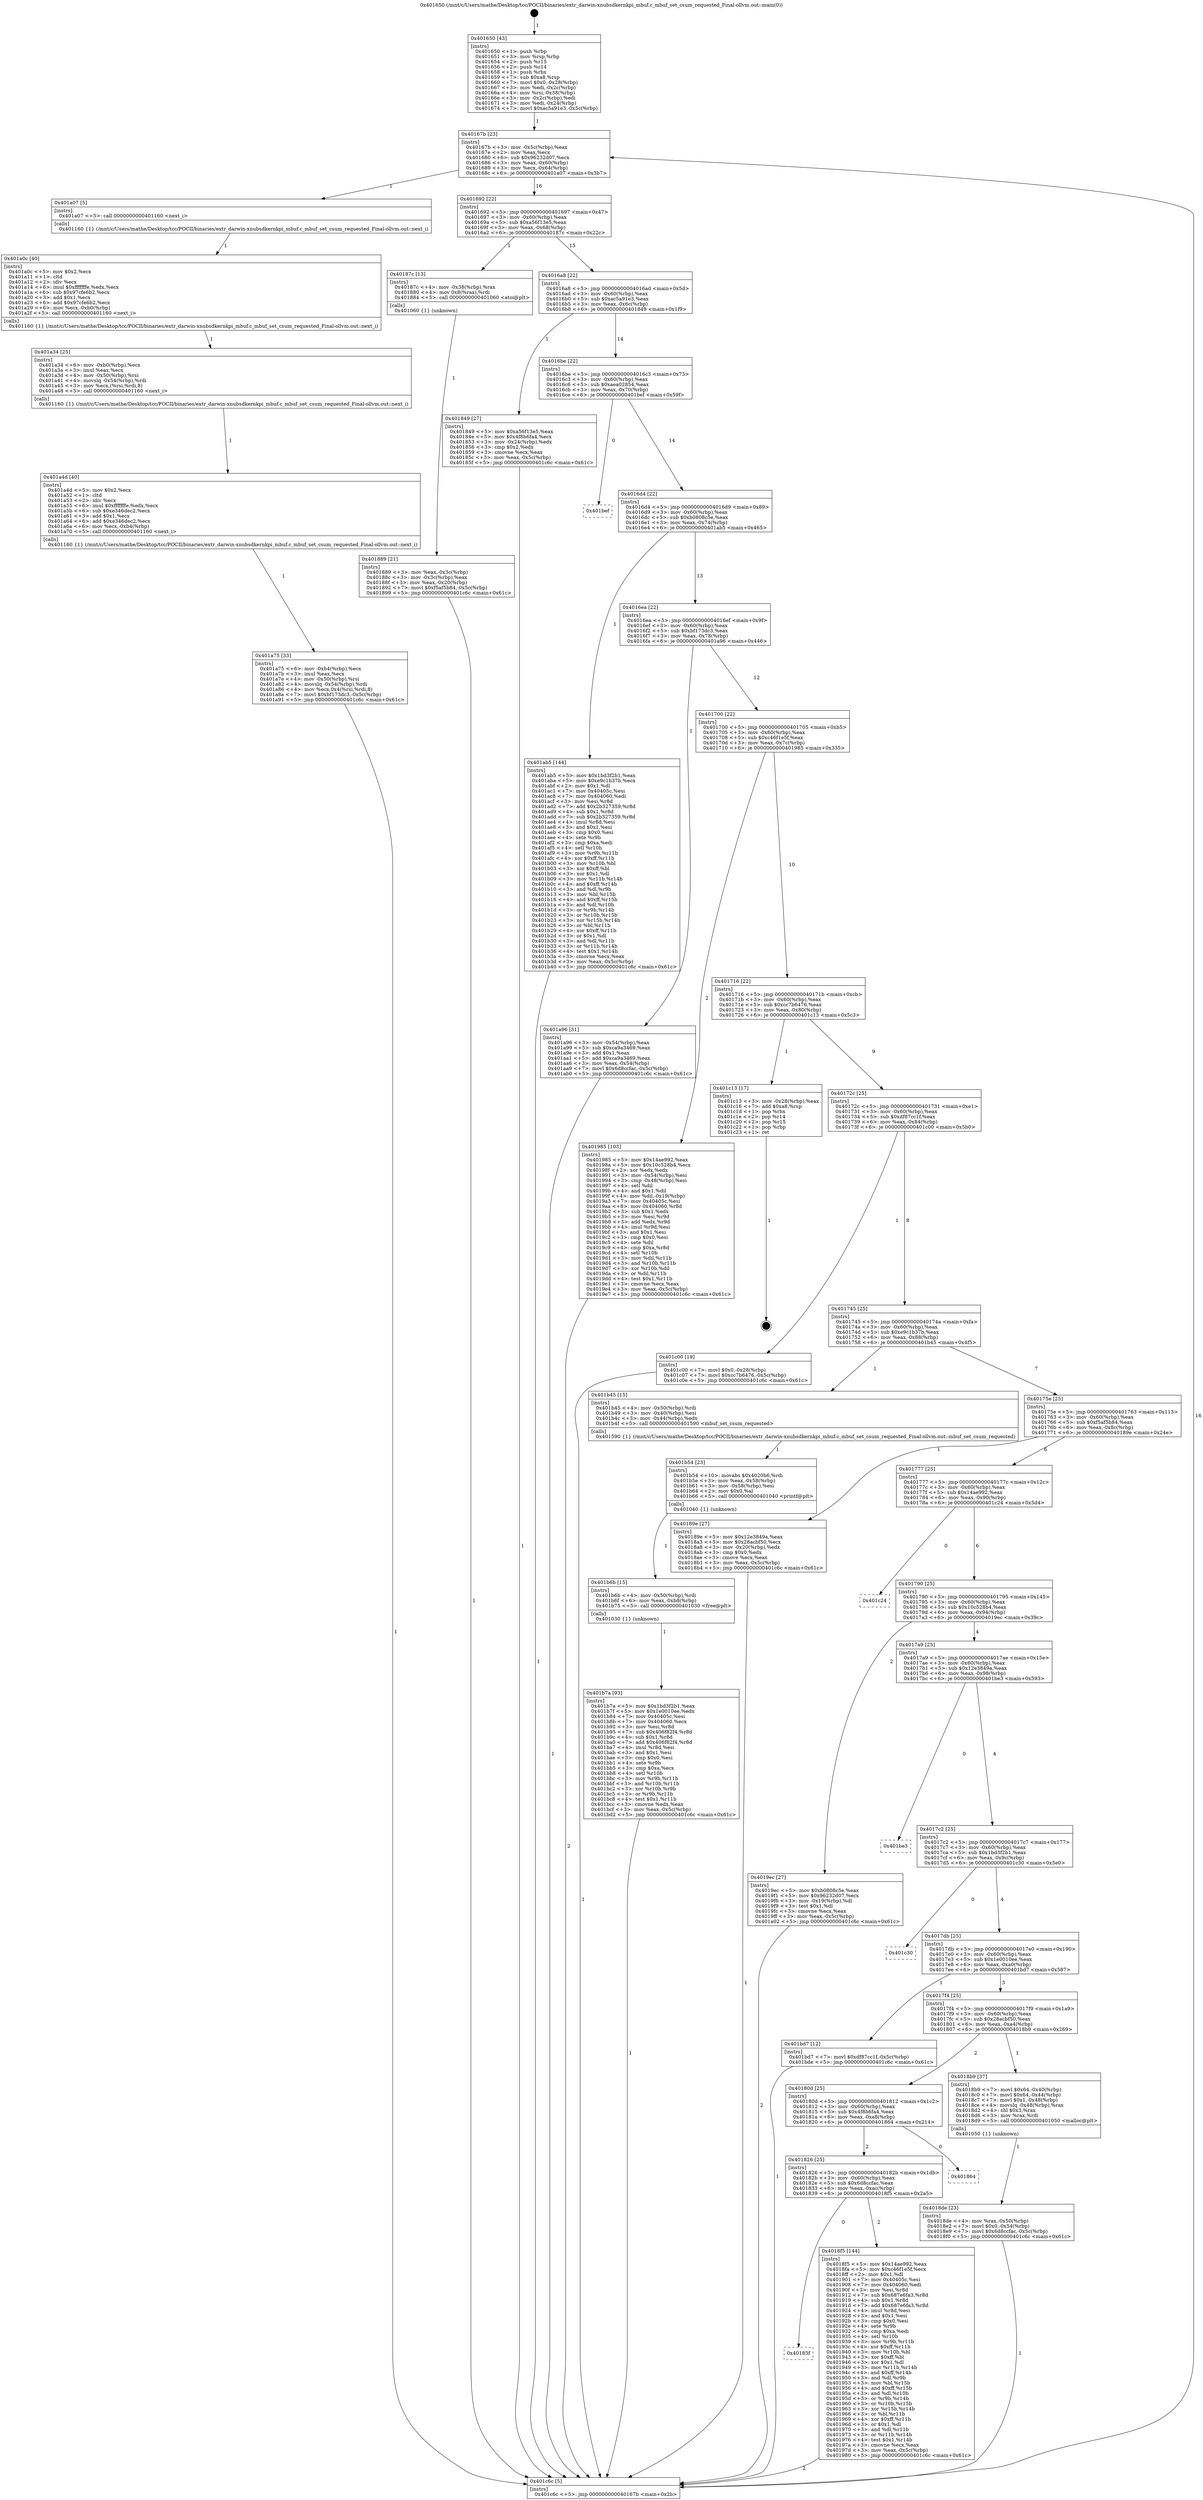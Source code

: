 digraph "0x401650" {
  label = "0x401650 (/mnt/c/Users/mathe/Desktop/tcc/POCII/binaries/extr_darwin-xnubsdkernkpi_mbuf.c_mbuf_set_csum_requested_Final-ollvm.out::main(0))"
  labelloc = "t"
  node[shape=record]

  Entry [label="",width=0.3,height=0.3,shape=circle,fillcolor=black,style=filled]
  "0x40167b" [label="{
     0x40167b [23]\l
     | [instrs]\l
     &nbsp;&nbsp;0x40167b \<+3\>: mov -0x5c(%rbp),%eax\l
     &nbsp;&nbsp;0x40167e \<+2\>: mov %eax,%ecx\l
     &nbsp;&nbsp;0x401680 \<+6\>: sub $0x96232d07,%ecx\l
     &nbsp;&nbsp;0x401686 \<+3\>: mov %eax,-0x60(%rbp)\l
     &nbsp;&nbsp;0x401689 \<+3\>: mov %ecx,-0x64(%rbp)\l
     &nbsp;&nbsp;0x40168c \<+6\>: je 0000000000401a07 \<main+0x3b7\>\l
  }"]
  "0x401a07" [label="{
     0x401a07 [5]\l
     | [instrs]\l
     &nbsp;&nbsp;0x401a07 \<+5\>: call 0000000000401160 \<next_i\>\l
     | [calls]\l
     &nbsp;&nbsp;0x401160 \{1\} (/mnt/c/Users/mathe/Desktop/tcc/POCII/binaries/extr_darwin-xnubsdkernkpi_mbuf.c_mbuf_set_csum_requested_Final-ollvm.out::next_i)\l
  }"]
  "0x401692" [label="{
     0x401692 [22]\l
     | [instrs]\l
     &nbsp;&nbsp;0x401692 \<+5\>: jmp 0000000000401697 \<main+0x47\>\l
     &nbsp;&nbsp;0x401697 \<+3\>: mov -0x60(%rbp),%eax\l
     &nbsp;&nbsp;0x40169a \<+5\>: sub $0xa56f13e5,%eax\l
     &nbsp;&nbsp;0x40169f \<+3\>: mov %eax,-0x68(%rbp)\l
     &nbsp;&nbsp;0x4016a2 \<+6\>: je 000000000040187c \<main+0x22c\>\l
  }"]
  Exit [label="",width=0.3,height=0.3,shape=circle,fillcolor=black,style=filled,peripheries=2]
  "0x40187c" [label="{
     0x40187c [13]\l
     | [instrs]\l
     &nbsp;&nbsp;0x40187c \<+4\>: mov -0x38(%rbp),%rax\l
     &nbsp;&nbsp;0x401880 \<+4\>: mov 0x8(%rax),%rdi\l
     &nbsp;&nbsp;0x401884 \<+5\>: call 0000000000401060 \<atoi@plt\>\l
     | [calls]\l
     &nbsp;&nbsp;0x401060 \{1\} (unknown)\l
  }"]
  "0x4016a8" [label="{
     0x4016a8 [22]\l
     | [instrs]\l
     &nbsp;&nbsp;0x4016a8 \<+5\>: jmp 00000000004016ad \<main+0x5d\>\l
     &nbsp;&nbsp;0x4016ad \<+3\>: mov -0x60(%rbp),%eax\l
     &nbsp;&nbsp;0x4016b0 \<+5\>: sub $0xac5a91e3,%eax\l
     &nbsp;&nbsp;0x4016b5 \<+3\>: mov %eax,-0x6c(%rbp)\l
     &nbsp;&nbsp;0x4016b8 \<+6\>: je 0000000000401849 \<main+0x1f9\>\l
  }"]
  "0x401b7a" [label="{
     0x401b7a [93]\l
     | [instrs]\l
     &nbsp;&nbsp;0x401b7a \<+5\>: mov $0x1bd3f2b1,%eax\l
     &nbsp;&nbsp;0x401b7f \<+5\>: mov $0x1e0010ee,%edx\l
     &nbsp;&nbsp;0x401b84 \<+7\>: mov 0x40405c,%esi\l
     &nbsp;&nbsp;0x401b8b \<+7\>: mov 0x404060,%ecx\l
     &nbsp;&nbsp;0x401b92 \<+3\>: mov %esi,%r8d\l
     &nbsp;&nbsp;0x401b95 \<+7\>: sub $0x406f82f4,%r8d\l
     &nbsp;&nbsp;0x401b9c \<+4\>: sub $0x1,%r8d\l
     &nbsp;&nbsp;0x401ba0 \<+7\>: add $0x406f82f4,%r8d\l
     &nbsp;&nbsp;0x401ba7 \<+4\>: imul %r8d,%esi\l
     &nbsp;&nbsp;0x401bab \<+3\>: and $0x1,%esi\l
     &nbsp;&nbsp;0x401bae \<+3\>: cmp $0x0,%esi\l
     &nbsp;&nbsp;0x401bb1 \<+4\>: sete %r9b\l
     &nbsp;&nbsp;0x401bb5 \<+3\>: cmp $0xa,%ecx\l
     &nbsp;&nbsp;0x401bb8 \<+4\>: setl %r10b\l
     &nbsp;&nbsp;0x401bbc \<+3\>: mov %r9b,%r11b\l
     &nbsp;&nbsp;0x401bbf \<+3\>: and %r10b,%r11b\l
     &nbsp;&nbsp;0x401bc2 \<+3\>: xor %r10b,%r9b\l
     &nbsp;&nbsp;0x401bc5 \<+3\>: or %r9b,%r11b\l
     &nbsp;&nbsp;0x401bc8 \<+4\>: test $0x1,%r11b\l
     &nbsp;&nbsp;0x401bcc \<+3\>: cmovne %edx,%eax\l
     &nbsp;&nbsp;0x401bcf \<+3\>: mov %eax,-0x5c(%rbp)\l
     &nbsp;&nbsp;0x401bd2 \<+5\>: jmp 0000000000401c6c \<main+0x61c\>\l
  }"]
  "0x401849" [label="{
     0x401849 [27]\l
     | [instrs]\l
     &nbsp;&nbsp;0x401849 \<+5\>: mov $0xa56f13e5,%eax\l
     &nbsp;&nbsp;0x40184e \<+5\>: mov $0x4f8b6fa4,%ecx\l
     &nbsp;&nbsp;0x401853 \<+3\>: mov -0x24(%rbp),%edx\l
     &nbsp;&nbsp;0x401856 \<+3\>: cmp $0x2,%edx\l
     &nbsp;&nbsp;0x401859 \<+3\>: cmovne %ecx,%eax\l
     &nbsp;&nbsp;0x40185c \<+3\>: mov %eax,-0x5c(%rbp)\l
     &nbsp;&nbsp;0x40185f \<+5\>: jmp 0000000000401c6c \<main+0x61c\>\l
  }"]
  "0x4016be" [label="{
     0x4016be [22]\l
     | [instrs]\l
     &nbsp;&nbsp;0x4016be \<+5\>: jmp 00000000004016c3 \<main+0x73\>\l
     &nbsp;&nbsp;0x4016c3 \<+3\>: mov -0x60(%rbp),%eax\l
     &nbsp;&nbsp;0x4016c6 \<+5\>: sub $0xaea02854,%eax\l
     &nbsp;&nbsp;0x4016cb \<+3\>: mov %eax,-0x70(%rbp)\l
     &nbsp;&nbsp;0x4016ce \<+6\>: je 0000000000401bef \<main+0x59f\>\l
  }"]
  "0x401c6c" [label="{
     0x401c6c [5]\l
     | [instrs]\l
     &nbsp;&nbsp;0x401c6c \<+5\>: jmp 000000000040167b \<main+0x2b\>\l
  }"]
  "0x401650" [label="{
     0x401650 [43]\l
     | [instrs]\l
     &nbsp;&nbsp;0x401650 \<+1\>: push %rbp\l
     &nbsp;&nbsp;0x401651 \<+3\>: mov %rsp,%rbp\l
     &nbsp;&nbsp;0x401654 \<+2\>: push %r15\l
     &nbsp;&nbsp;0x401656 \<+2\>: push %r14\l
     &nbsp;&nbsp;0x401658 \<+1\>: push %rbx\l
     &nbsp;&nbsp;0x401659 \<+7\>: sub $0xa8,%rsp\l
     &nbsp;&nbsp;0x401660 \<+7\>: movl $0x0,-0x28(%rbp)\l
     &nbsp;&nbsp;0x401667 \<+3\>: mov %edi,-0x2c(%rbp)\l
     &nbsp;&nbsp;0x40166a \<+4\>: mov %rsi,-0x38(%rbp)\l
     &nbsp;&nbsp;0x40166e \<+3\>: mov -0x2c(%rbp),%edi\l
     &nbsp;&nbsp;0x401671 \<+3\>: mov %edi,-0x24(%rbp)\l
     &nbsp;&nbsp;0x401674 \<+7\>: movl $0xac5a91e3,-0x5c(%rbp)\l
  }"]
  "0x401889" [label="{
     0x401889 [21]\l
     | [instrs]\l
     &nbsp;&nbsp;0x401889 \<+3\>: mov %eax,-0x3c(%rbp)\l
     &nbsp;&nbsp;0x40188c \<+3\>: mov -0x3c(%rbp),%eax\l
     &nbsp;&nbsp;0x40188f \<+3\>: mov %eax,-0x20(%rbp)\l
     &nbsp;&nbsp;0x401892 \<+7\>: movl $0xf5af5b84,-0x5c(%rbp)\l
     &nbsp;&nbsp;0x401899 \<+5\>: jmp 0000000000401c6c \<main+0x61c\>\l
  }"]
  "0x401b6b" [label="{
     0x401b6b [15]\l
     | [instrs]\l
     &nbsp;&nbsp;0x401b6b \<+4\>: mov -0x50(%rbp),%rdi\l
     &nbsp;&nbsp;0x401b6f \<+6\>: mov %eax,-0xb8(%rbp)\l
     &nbsp;&nbsp;0x401b75 \<+5\>: call 0000000000401030 \<free@plt\>\l
     | [calls]\l
     &nbsp;&nbsp;0x401030 \{1\} (unknown)\l
  }"]
  "0x401bef" [label="{
     0x401bef\l
  }", style=dashed]
  "0x4016d4" [label="{
     0x4016d4 [22]\l
     | [instrs]\l
     &nbsp;&nbsp;0x4016d4 \<+5\>: jmp 00000000004016d9 \<main+0x89\>\l
     &nbsp;&nbsp;0x4016d9 \<+3\>: mov -0x60(%rbp),%eax\l
     &nbsp;&nbsp;0x4016dc \<+5\>: sub $0xb0808c5e,%eax\l
     &nbsp;&nbsp;0x4016e1 \<+3\>: mov %eax,-0x74(%rbp)\l
     &nbsp;&nbsp;0x4016e4 \<+6\>: je 0000000000401ab5 \<main+0x465\>\l
  }"]
  "0x401b54" [label="{
     0x401b54 [23]\l
     | [instrs]\l
     &nbsp;&nbsp;0x401b54 \<+10\>: movabs $0x4020b6,%rdi\l
     &nbsp;&nbsp;0x401b5e \<+3\>: mov %eax,-0x58(%rbp)\l
     &nbsp;&nbsp;0x401b61 \<+3\>: mov -0x58(%rbp),%esi\l
     &nbsp;&nbsp;0x401b64 \<+2\>: mov $0x0,%al\l
     &nbsp;&nbsp;0x401b66 \<+5\>: call 0000000000401040 \<printf@plt\>\l
     | [calls]\l
     &nbsp;&nbsp;0x401040 \{1\} (unknown)\l
  }"]
  "0x401ab5" [label="{
     0x401ab5 [144]\l
     | [instrs]\l
     &nbsp;&nbsp;0x401ab5 \<+5\>: mov $0x1bd3f2b1,%eax\l
     &nbsp;&nbsp;0x401aba \<+5\>: mov $0xe9c1b37b,%ecx\l
     &nbsp;&nbsp;0x401abf \<+2\>: mov $0x1,%dl\l
     &nbsp;&nbsp;0x401ac1 \<+7\>: mov 0x40405c,%esi\l
     &nbsp;&nbsp;0x401ac8 \<+7\>: mov 0x404060,%edi\l
     &nbsp;&nbsp;0x401acf \<+3\>: mov %esi,%r8d\l
     &nbsp;&nbsp;0x401ad2 \<+7\>: add $0x2b327359,%r8d\l
     &nbsp;&nbsp;0x401ad9 \<+4\>: sub $0x1,%r8d\l
     &nbsp;&nbsp;0x401add \<+7\>: sub $0x2b327359,%r8d\l
     &nbsp;&nbsp;0x401ae4 \<+4\>: imul %r8d,%esi\l
     &nbsp;&nbsp;0x401ae8 \<+3\>: and $0x1,%esi\l
     &nbsp;&nbsp;0x401aeb \<+3\>: cmp $0x0,%esi\l
     &nbsp;&nbsp;0x401aee \<+4\>: sete %r9b\l
     &nbsp;&nbsp;0x401af2 \<+3\>: cmp $0xa,%edi\l
     &nbsp;&nbsp;0x401af5 \<+4\>: setl %r10b\l
     &nbsp;&nbsp;0x401af9 \<+3\>: mov %r9b,%r11b\l
     &nbsp;&nbsp;0x401afc \<+4\>: xor $0xff,%r11b\l
     &nbsp;&nbsp;0x401b00 \<+3\>: mov %r10b,%bl\l
     &nbsp;&nbsp;0x401b03 \<+3\>: xor $0xff,%bl\l
     &nbsp;&nbsp;0x401b06 \<+3\>: xor $0x1,%dl\l
     &nbsp;&nbsp;0x401b09 \<+3\>: mov %r11b,%r14b\l
     &nbsp;&nbsp;0x401b0c \<+4\>: and $0xff,%r14b\l
     &nbsp;&nbsp;0x401b10 \<+3\>: and %dl,%r9b\l
     &nbsp;&nbsp;0x401b13 \<+3\>: mov %bl,%r15b\l
     &nbsp;&nbsp;0x401b16 \<+4\>: and $0xff,%r15b\l
     &nbsp;&nbsp;0x401b1a \<+3\>: and %dl,%r10b\l
     &nbsp;&nbsp;0x401b1d \<+3\>: or %r9b,%r14b\l
     &nbsp;&nbsp;0x401b20 \<+3\>: or %r10b,%r15b\l
     &nbsp;&nbsp;0x401b23 \<+3\>: xor %r15b,%r14b\l
     &nbsp;&nbsp;0x401b26 \<+3\>: or %bl,%r11b\l
     &nbsp;&nbsp;0x401b29 \<+4\>: xor $0xff,%r11b\l
     &nbsp;&nbsp;0x401b2d \<+3\>: or $0x1,%dl\l
     &nbsp;&nbsp;0x401b30 \<+3\>: and %dl,%r11b\l
     &nbsp;&nbsp;0x401b33 \<+3\>: or %r11b,%r14b\l
     &nbsp;&nbsp;0x401b36 \<+4\>: test $0x1,%r14b\l
     &nbsp;&nbsp;0x401b3a \<+3\>: cmovne %ecx,%eax\l
     &nbsp;&nbsp;0x401b3d \<+3\>: mov %eax,-0x5c(%rbp)\l
     &nbsp;&nbsp;0x401b40 \<+5\>: jmp 0000000000401c6c \<main+0x61c\>\l
  }"]
  "0x4016ea" [label="{
     0x4016ea [22]\l
     | [instrs]\l
     &nbsp;&nbsp;0x4016ea \<+5\>: jmp 00000000004016ef \<main+0x9f\>\l
     &nbsp;&nbsp;0x4016ef \<+3\>: mov -0x60(%rbp),%eax\l
     &nbsp;&nbsp;0x4016f2 \<+5\>: sub $0xbf173dc3,%eax\l
     &nbsp;&nbsp;0x4016f7 \<+3\>: mov %eax,-0x78(%rbp)\l
     &nbsp;&nbsp;0x4016fa \<+6\>: je 0000000000401a96 \<main+0x446\>\l
  }"]
  "0x401a75" [label="{
     0x401a75 [33]\l
     | [instrs]\l
     &nbsp;&nbsp;0x401a75 \<+6\>: mov -0xb4(%rbp),%ecx\l
     &nbsp;&nbsp;0x401a7b \<+3\>: imul %eax,%ecx\l
     &nbsp;&nbsp;0x401a7e \<+4\>: mov -0x50(%rbp),%rsi\l
     &nbsp;&nbsp;0x401a82 \<+4\>: movslq -0x54(%rbp),%rdi\l
     &nbsp;&nbsp;0x401a86 \<+4\>: mov %ecx,0x4(%rsi,%rdi,8)\l
     &nbsp;&nbsp;0x401a8a \<+7\>: movl $0xbf173dc3,-0x5c(%rbp)\l
     &nbsp;&nbsp;0x401a91 \<+5\>: jmp 0000000000401c6c \<main+0x61c\>\l
  }"]
  "0x401a96" [label="{
     0x401a96 [31]\l
     | [instrs]\l
     &nbsp;&nbsp;0x401a96 \<+3\>: mov -0x54(%rbp),%eax\l
     &nbsp;&nbsp;0x401a99 \<+5\>: sub $0xca9a3469,%eax\l
     &nbsp;&nbsp;0x401a9e \<+3\>: add $0x1,%eax\l
     &nbsp;&nbsp;0x401aa1 \<+5\>: add $0xca9a3469,%eax\l
     &nbsp;&nbsp;0x401aa6 \<+3\>: mov %eax,-0x54(%rbp)\l
     &nbsp;&nbsp;0x401aa9 \<+7\>: movl $0x6d8ccfac,-0x5c(%rbp)\l
     &nbsp;&nbsp;0x401ab0 \<+5\>: jmp 0000000000401c6c \<main+0x61c\>\l
  }"]
  "0x401700" [label="{
     0x401700 [22]\l
     | [instrs]\l
     &nbsp;&nbsp;0x401700 \<+5\>: jmp 0000000000401705 \<main+0xb5\>\l
     &nbsp;&nbsp;0x401705 \<+3\>: mov -0x60(%rbp),%eax\l
     &nbsp;&nbsp;0x401708 \<+5\>: sub $0xc46f1e5f,%eax\l
     &nbsp;&nbsp;0x40170d \<+3\>: mov %eax,-0x7c(%rbp)\l
     &nbsp;&nbsp;0x401710 \<+6\>: je 0000000000401985 \<main+0x335\>\l
  }"]
  "0x401a4d" [label="{
     0x401a4d [40]\l
     | [instrs]\l
     &nbsp;&nbsp;0x401a4d \<+5\>: mov $0x2,%ecx\l
     &nbsp;&nbsp;0x401a52 \<+1\>: cltd\l
     &nbsp;&nbsp;0x401a53 \<+2\>: idiv %ecx\l
     &nbsp;&nbsp;0x401a55 \<+6\>: imul $0xfffffffe,%edx,%ecx\l
     &nbsp;&nbsp;0x401a5b \<+6\>: sub $0xe346dec2,%ecx\l
     &nbsp;&nbsp;0x401a61 \<+3\>: add $0x1,%ecx\l
     &nbsp;&nbsp;0x401a64 \<+6\>: add $0xe346dec2,%ecx\l
     &nbsp;&nbsp;0x401a6a \<+6\>: mov %ecx,-0xb4(%rbp)\l
     &nbsp;&nbsp;0x401a70 \<+5\>: call 0000000000401160 \<next_i\>\l
     | [calls]\l
     &nbsp;&nbsp;0x401160 \{1\} (/mnt/c/Users/mathe/Desktop/tcc/POCII/binaries/extr_darwin-xnubsdkernkpi_mbuf.c_mbuf_set_csum_requested_Final-ollvm.out::next_i)\l
  }"]
  "0x401985" [label="{
     0x401985 [103]\l
     | [instrs]\l
     &nbsp;&nbsp;0x401985 \<+5\>: mov $0x14ae992,%eax\l
     &nbsp;&nbsp;0x40198a \<+5\>: mov $0x10c528b4,%ecx\l
     &nbsp;&nbsp;0x40198f \<+2\>: xor %edx,%edx\l
     &nbsp;&nbsp;0x401991 \<+3\>: mov -0x54(%rbp),%esi\l
     &nbsp;&nbsp;0x401994 \<+3\>: cmp -0x48(%rbp),%esi\l
     &nbsp;&nbsp;0x401997 \<+4\>: setl %dil\l
     &nbsp;&nbsp;0x40199b \<+4\>: and $0x1,%dil\l
     &nbsp;&nbsp;0x40199f \<+4\>: mov %dil,-0x19(%rbp)\l
     &nbsp;&nbsp;0x4019a3 \<+7\>: mov 0x40405c,%esi\l
     &nbsp;&nbsp;0x4019aa \<+8\>: mov 0x404060,%r8d\l
     &nbsp;&nbsp;0x4019b2 \<+3\>: sub $0x1,%edx\l
     &nbsp;&nbsp;0x4019b5 \<+3\>: mov %esi,%r9d\l
     &nbsp;&nbsp;0x4019b8 \<+3\>: add %edx,%r9d\l
     &nbsp;&nbsp;0x4019bb \<+4\>: imul %r9d,%esi\l
     &nbsp;&nbsp;0x4019bf \<+3\>: and $0x1,%esi\l
     &nbsp;&nbsp;0x4019c2 \<+3\>: cmp $0x0,%esi\l
     &nbsp;&nbsp;0x4019c5 \<+4\>: sete %dil\l
     &nbsp;&nbsp;0x4019c9 \<+4\>: cmp $0xa,%r8d\l
     &nbsp;&nbsp;0x4019cd \<+4\>: setl %r10b\l
     &nbsp;&nbsp;0x4019d1 \<+3\>: mov %dil,%r11b\l
     &nbsp;&nbsp;0x4019d4 \<+3\>: and %r10b,%r11b\l
     &nbsp;&nbsp;0x4019d7 \<+3\>: xor %r10b,%dil\l
     &nbsp;&nbsp;0x4019da \<+3\>: or %dil,%r11b\l
     &nbsp;&nbsp;0x4019dd \<+4\>: test $0x1,%r11b\l
     &nbsp;&nbsp;0x4019e1 \<+3\>: cmovne %ecx,%eax\l
     &nbsp;&nbsp;0x4019e4 \<+3\>: mov %eax,-0x5c(%rbp)\l
     &nbsp;&nbsp;0x4019e7 \<+5\>: jmp 0000000000401c6c \<main+0x61c\>\l
  }"]
  "0x401716" [label="{
     0x401716 [22]\l
     | [instrs]\l
     &nbsp;&nbsp;0x401716 \<+5\>: jmp 000000000040171b \<main+0xcb\>\l
     &nbsp;&nbsp;0x40171b \<+3\>: mov -0x60(%rbp),%eax\l
     &nbsp;&nbsp;0x40171e \<+5\>: sub $0xcc7b6476,%eax\l
     &nbsp;&nbsp;0x401723 \<+3\>: mov %eax,-0x80(%rbp)\l
     &nbsp;&nbsp;0x401726 \<+6\>: je 0000000000401c13 \<main+0x5c3\>\l
  }"]
  "0x401a34" [label="{
     0x401a34 [25]\l
     | [instrs]\l
     &nbsp;&nbsp;0x401a34 \<+6\>: mov -0xb0(%rbp),%ecx\l
     &nbsp;&nbsp;0x401a3a \<+3\>: imul %eax,%ecx\l
     &nbsp;&nbsp;0x401a3d \<+4\>: mov -0x50(%rbp),%rsi\l
     &nbsp;&nbsp;0x401a41 \<+4\>: movslq -0x54(%rbp),%rdi\l
     &nbsp;&nbsp;0x401a45 \<+3\>: mov %ecx,(%rsi,%rdi,8)\l
     &nbsp;&nbsp;0x401a48 \<+5\>: call 0000000000401160 \<next_i\>\l
     | [calls]\l
     &nbsp;&nbsp;0x401160 \{1\} (/mnt/c/Users/mathe/Desktop/tcc/POCII/binaries/extr_darwin-xnubsdkernkpi_mbuf.c_mbuf_set_csum_requested_Final-ollvm.out::next_i)\l
  }"]
  "0x401c13" [label="{
     0x401c13 [17]\l
     | [instrs]\l
     &nbsp;&nbsp;0x401c13 \<+3\>: mov -0x28(%rbp),%eax\l
     &nbsp;&nbsp;0x401c16 \<+7\>: add $0xa8,%rsp\l
     &nbsp;&nbsp;0x401c1d \<+1\>: pop %rbx\l
     &nbsp;&nbsp;0x401c1e \<+2\>: pop %r14\l
     &nbsp;&nbsp;0x401c20 \<+2\>: pop %r15\l
     &nbsp;&nbsp;0x401c22 \<+1\>: pop %rbp\l
     &nbsp;&nbsp;0x401c23 \<+1\>: ret\l
  }"]
  "0x40172c" [label="{
     0x40172c [25]\l
     | [instrs]\l
     &nbsp;&nbsp;0x40172c \<+5\>: jmp 0000000000401731 \<main+0xe1\>\l
     &nbsp;&nbsp;0x401731 \<+3\>: mov -0x60(%rbp),%eax\l
     &nbsp;&nbsp;0x401734 \<+5\>: sub $0xdf87cc1f,%eax\l
     &nbsp;&nbsp;0x401739 \<+6\>: mov %eax,-0x84(%rbp)\l
     &nbsp;&nbsp;0x40173f \<+6\>: je 0000000000401c00 \<main+0x5b0\>\l
  }"]
  "0x401a0c" [label="{
     0x401a0c [40]\l
     | [instrs]\l
     &nbsp;&nbsp;0x401a0c \<+5\>: mov $0x2,%ecx\l
     &nbsp;&nbsp;0x401a11 \<+1\>: cltd\l
     &nbsp;&nbsp;0x401a12 \<+2\>: idiv %ecx\l
     &nbsp;&nbsp;0x401a14 \<+6\>: imul $0xfffffffe,%edx,%ecx\l
     &nbsp;&nbsp;0x401a1a \<+6\>: sub $0x97cfe6b2,%ecx\l
     &nbsp;&nbsp;0x401a20 \<+3\>: add $0x1,%ecx\l
     &nbsp;&nbsp;0x401a23 \<+6\>: add $0x97cfe6b2,%ecx\l
     &nbsp;&nbsp;0x401a29 \<+6\>: mov %ecx,-0xb0(%rbp)\l
     &nbsp;&nbsp;0x401a2f \<+5\>: call 0000000000401160 \<next_i\>\l
     | [calls]\l
     &nbsp;&nbsp;0x401160 \{1\} (/mnt/c/Users/mathe/Desktop/tcc/POCII/binaries/extr_darwin-xnubsdkernkpi_mbuf.c_mbuf_set_csum_requested_Final-ollvm.out::next_i)\l
  }"]
  "0x401c00" [label="{
     0x401c00 [19]\l
     | [instrs]\l
     &nbsp;&nbsp;0x401c00 \<+7\>: movl $0x0,-0x28(%rbp)\l
     &nbsp;&nbsp;0x401c07 \<+7\>: movl $0xcc7b6476,-0x5c(%rbp)\l
     &nbsp;&nbsp;0x401c0e \<+5\>: jmp 0000000000401c6c \<main+0x61c\>\l
  }"]
  "0x401745" [label="{
     0x401745 [25]\l
     | [instrs]\l
     &nbsp;&nbsp;0x401745 \<+5\>: jmp 000000000040174a \<main+0xfa\>\l
     &nbsp;&nbsp;0x40174a \<+3\>: mov -0x60(%rbp),%eax\l
     &nbsp;&nbsp;0x40174d \<+5\>: sub $0xe9c1b37b,%eax\l
     &nbsp;&nbsp;0x401752 \<+6\>: mov %eax,-0x88(%rbp)\l
     &nbsp;&nbsp;0x401758 \<+6\>: je 0000000000401b45 \<main+0x4f5\>\l
  }"]
  "0x40183f" [label="{
     0x40183f\l
  }", style=dashed]
  "0x401b45" [label="{
     0x401b45 [15]\l
     | [instrs]\l
     &nbsp;&nbsp;0x401b45 \<+4\>: mov -0x50(%rbp),%rdi\l
     &nbsp;&nbsp;0x401b49 \<+3\>: mov -0x40(%rbp),%esi\l
     &nbsp;&nbsp;0x401b4c \<+3\>: mov -0x44(%rbp),%edx\l
     &nbsp;&nbsp;0x401b4f \<+5\>: call 0000000000401590 \<mbuf_set_csum_requested\>\l
     | [calls]\l
     &nbsp;&nbsp;0x401590 \{1\} (/mnt/c/Users/mathe/Desktop/tcc/POCII/binaries/extr_darwin-xnubsdkernkpi_mbuf.c_mbuf_set_csum_requested_Final-ollvm.out::mbuf_set_csum_requested)\l
  }"]
  "0x40175e" [label="{
     0x40175e [25]\l
     | [instrs]\l
     &nbsp;&nbsp;0x40175e \<+5\>: jmp 0000000000401763 \<main+0x113\>\l
     &nbsp;&nbsp;0x401763 \<+3\>: mov -0x60(%rbp),%eax\l
     &nbsp;&nbsp;0x401766 \<+5\>: sub $0xf5af5b84,%eax\l
     &nbsp;&nbsp;0x40176b \<+6\>: mov %eax,-0x8c(%rbp)\l
     &nbsp;&nbsp;0x401771 \<+6\>: je 000000000040189e \<main+0x24e\>\l
  }"]
  "0x4018f5" [label="{
     0x4018f5 [144]\l
     | [instrs]\l
     &nbsp;&nbsp;0x4018f5 \<+5\>: mov $0x14ae992,%eax\l
     &nbsp;&nbsp;0x4018fa \<+5\>: mov $0xc46f1e5f,%ecx\l
     &nbsp;&nbsp;0x4018ff \<+2\>: mov $0x1,%dl\l
     &nbsp;&nbsp;0x401901 \<+7\>: mov 0x40405c,%esi\l
     &nbsp;&nbsp;0x401908 \<+7\>: mov 0x404060,%edi\l
     &nbsp;&nbsp;0x40190f \<+3\>: mov %esi,%r8d\l
     &nbsp;&nbsp;0x401912 \<+7\>: sub $0x687e6fa3,%r8d\l
     &nbsp;&nbsp;0x401919 \<+4\>: sub $0x1,%r8d\l
     &nbsp;&nbsp;0x40191d \<+7\>: add $0x687e6fa3,%r8d\l
     &nbsp;&nbsp;0x401924 \<+4\>: imul %r8d,%esi\l
     &nbsp;&nbsp;0x401928 \<+3\>: and $0x1,%esi\l
     &nbsp;&nbsp;0x40192b \<+3\>: cmp $0x0,%esi\l
     &nbsp;&nbsp;0x40192e \<+4\>: sete %r9b\l
     &nbsp;&nbsp;0x401932 \<+3\>: cmp $0xa,%edi\l
     &nbsp;&nbsp;0x401935 \<+4\>: setl %r10b\l
     &nbsp;&nbsp;0x401939 \<+3\>: mov %r9b,%r11b\l
     &nbsp;&nbsp;0x40193c \<+4\>: xor $0xff,%r11b\l
     &nbsp;&nbsp;0x401940 \<+3\>: mov %r10b,%bl\l
     &nbsp;&nbsp;0x401943 \<+3\>: xor $0xff,%bl\l
     &nbsp;&nbsp;0x401946 \<+3\>: xor $0x1,%dl\l
     &nbsp;&nbsp;0x401949 \<+3\>: mov %r11b,%r14b\l
     &nbsp;&nbsp;0x40194c \<+4\>: and $0xff,%r14b\l
     &nbsp;&nbsp;0x401950 \<+3\>: and %dl,%r9b\l
     &nbsp;&nbsp;0x401953 \<+3\>: mov %bl,%r15b\l
     &nbsp;&nbsp;0x401956 \<+4\>: and $0xff,%r15b\l
     &nbsp;&nbsp;0x40195a \<+3\>: and %dl,%r10b\l
     &nbsp;&nbsp;0x40195d \<+3\>: or %r9b,%r14b\l
     &nbsp;&nbsp;0x401960 \<+3\>: or %r10b,%r15b\l
     &nbsp;&nbsp;0x401963 \<+3\>: xor %r15b,%r14b\l
     &nbsp;&nbsp;0x401966 \<+3\>: or %bl,%r11b\l
     &nbsp;&nbsp;0x401969 \<+4\>: xor $0xff,%r11b\l
     &nbsp;&nbsp;0x40196d \<+3\>: or $0x1,%dl\l
     &nbsp;&nbsp;0x401970 \<+3\>: and %dl,%r11b\l
     &nbsp;&nbsp;0x401973 \<+3\>: or %r11b,%r14b\l
     &nbsp;&nbsp;0x401976 \<+4\>: test $0x1,%r14b\l
     &nbsp;&nbsp;0x40197a \<+3\>: cmovne %ecx,%eax\l
     &nbsp;&nbsp;0x40197d \<+3\>: mov %eax,-0x5c(%rbp)\l
     &nbsp;&nbsp;0x401980 \<+5\>: jmp 0000000000401c6c \<main+0x61c\>\l
  }"]
  "0x40189e" [label="{
     0x40189e [27]\l
     | [instrs]\l
     &nbsp;&nbsp;0x40189e \<+5\>: mov $0x12e3849a,%eax\l
     &nbsp;&nbsp;0x4018a3 \<+5\>: mov $0x28acbf50,%ecx\l
     &nbsp;&nbsp;0x4018a8 \<+3\>: mov -0x20(%rbp),%edx\l
     &nbsp;&nbsp;0x4018ab \<+3\>: cmp $0x0,%edx\l
     &nbsp;&nbsp;0x4018ae \<+3\>: cmove %ecx,%eax\l
     &nbsp;&nbsp;0x4018b1 \<+3\>: mov %eax,-0x5c(%rbp)\l
     &nbsp;&nbsp;0x4018b4 \<+5\>: jmp 0000000000401c6c \<main+0x61c\>\l
  }"]
  "0x401777" [label="{
     0x401777 [25]\l
     | [instrs]\l
     &nbsp;&nbsp;0x401777 \<+5\>: jmp 000000000040177c \<main+0x12c\>\l
     &nbsp;&nbsp;0x40177c \<+3\>: mov -0x60(%rbp),%eax\l
     &nbsp;&nbsp;0x40177f \<+5\>: sub $0x14ae992,%eax\l
     &nbsp;&nbsp;0x401784 \<+6\>: mov %eax,-0x90(%rbp)\l
     &nbsp;&nbsp;0x40178a \<+6\>: je 0000000000401c24 \<main+0x5d4\>\l
  }"]
  "0x401826" [label="{
     0x401826 [25]\l
     | [instrs]\l
     &nbsp;&nbsp;0x401826 \<+5\>: jmp 000000000040182b \<main+0x1db\>\l
     &nbsp;&nbsp;0x40182b \<+3\>: mov -0x60(%rbp),%eax\l
     &nbsp;&nbsp;0x40182e \<+5\>: sub $0x6d8ccfac,%eax\l
     &nbsp;&nbsp;0x401833 \<+6\>: mov %eax,-0xac(%rbp)\l
     &nbsp;&nbsp;0x401839 \<+6\>: je 00000000004018f5 \<main+0x2a5\>\l
  }"]
  "0x401c24" [label="{
     0x401c24\l
  }", style=dashed]
  "0x401790" [label="{
     0x401790 [25]\l
     | [instrs]\l
     &nbsp;&nbsp;0x401790 \<+5\>: jmp 0000000000401795 \<main+0x145\>\l
     &nbsp;&nbsp;0x401795 \<+3\>: mov -0x60(%rbp),%eax\l
     &nbsp;&nbsp;0x401798 \<+5\>: sub $0x10c528b4,%eax\l
     &nbsp;&nbsp;0x40179d \<+6\>: mov %eax,-0x94(%rbp)\l
     &nbsp;&nbsp;0x4017a3 \<+6\>: je 00000000004019ec \<main+0x39c\>\l
  }"]
  "0x401864" [label="{
     0x401864\l
  }", style=dashed]
  "0x4019ec" [label="{
     0x4019ec [27]\l
     | [instrs]\l
     &nbsp;&nbsp;0x4019ec \<+5\>: mov $0xb0808c5e,%eax\l
     &nbsp;&nbsp;0x4019f1 \<+5\>: mov $0x96232d07,%ecx\l
     &nbsp;&nbsp;0x4019f6 \<+3\>: mov -0x19(%rbp),%dl\l
     &nbsp;&nbsp;0x4019f9 \<+3\>: test $0x1,%dl\l
     &nbsp;&nbsp;0x4019fc \<+3\>: cmovne %ecx,%eax\l
     &nbsp;&nbsp;0x4019ff \<+3\>: mov %eax,-0x5c(%rbp)\l
     &nbsp;&nbsp;0x401a02 \<+5\>: jmp 0000000000401c6c \<main+0x61c\>\l
  }"]
  "0x4017a9" [label="{
     0x4017a9 [25]\l
     | [instrs]\l
     &nbsp;&nbsp;0x4017a9 \<+5\>: jmp 00000000004017ae \<main+0x15e\>\l
     &nbsp;&nbsp;0x4017ae \<+3\>: mov -0x60(%rbp),%eax\l
     &nbsp;&nbsp;0x4017b1 \<+5\>: sub $0x12e3849a,%eax\l
     &nbsp;&nbsp;0x4017b6 \<+6\>: mov %eax,-0x98(%rbp)\l
     &nbsp;&nbsp;0x4017bc \<+6\>: je 0000000000401be3 \<main+0x593\>\l
  }"]
  "0x4018de" [label="{
     0x4018de [23]\l
     | [instrs]\l
     &nbsp;&nbsp;0x4018de \<+4\>: mov %rax,-0x50(%rbp)\l
     &nbsp;&nbsp;0x4018e2 \<+7\>: movl $0x0,-0x54(%rbp)\l
     &nbsp;&nbsp;0x4018e9 \<+7\>: movl $0x6d8ccfac,-0x5c(%rbp)\l
     &nbsp;&nbsp;0x4018f0 \<+5\>: jmp 0000000000401c6c \<main+0x61c\>\l
  }"]
  "0x401be3" [label="{
     0x401be3\l
  }", style=dashed]
  "0x4017c2" [label="{
     0x4017c2 [25]\l
     | [instrs]\l
     &nbsp;&nbsp;0x4017c2 \<+5\>: jmp 00000000004017c7 \<main+0x177\>\l
     &nbsp;&nbsp;0x4017c7 \<+3\>: mov -0x60(%rbp),%eax\l
     &nbsp;&nbsp;0x4017ca \<+5\>: sub $0x1bd3f2b1,%eax\l
     &nbsp;&nbsp;0x4017cf \<+6\>: mov %eax,-0x9c(%rbp)\l
     &nbsp;&nbsp;0x4017d5 \<+6\>: je 0000000000401c30 \<main+0x5e0\>\l
  }"]
  "0x40180d" [label="{
     0x40180d [25]\l
     | [instrs]\l
     &nbsp;&nbsp;0x40180d \<+5\>: jmp 0000000000401812 \<main+0x1c2\>\l
     &nbsp;&nbsp;0x401812 \<+3\>: mov -0x60(%rbp),%eax\l
     &nbsp;&nbsp;0x401815 \<+5\>: sub $0x4f8b6fa4,%eax\l
     &nbsp;&nbsp;0x40181a \<+6\>: mov %eax,-0xa8(%rbp)\l
     &nbsp;&nbsp;0x401820 \<+6\>: je 0000000000401864 \<main+0x214\>\l
  }"]
  "0x401c30" [label="{
     0x401c30\l
  }", style=dashed]
  "0x4017db" [label="{
     0x4017db [25]\l
     | [instrs]\l
     &nbsp;&nbsp;0x4017db \<+5\>: jmp 00000000004017e0 \<main+0x190\>\l
     &nbsp;&nbsp;0x4017e0 \<+3\>: mov -0x60(%rbp),%eax\l
     &nbsp;&nbsp;0x4017e3 \<+5\>: sub $0x1e0010ee,%eax\l
     &nbsp;&nbsp;0x4017e8 \<+6\>: mov %eax,-0xa0(%rbp)\l
     &nbsp;&nbsp;0x4017ee \<+6\>: je 0000000000401bd7 \<main+0x587\>\l
  }"]
  "0x4018b9" [label="{
     0x4018b9 [37]\l
     | [instrs]\l
     &nbsp;&nbsp;0x4018b9 \<+7\>: movl $0x64,-0x40(%rbp)\l
     &nbsp;&nbsp;0x4018c0 \<+7\>: movl $0x64,-0x44(%rbp)\l
     &nbsp;&nbsp;0x4018c7 \<+7\>: movl $0x1,-0x48(%rbp)\l
     &nbsp;&nbsp;0x4018ce \<+4\>: movslq -0x48(%rbp),%rax\l
     &nbsp;&nbsp;0x4018d2 \<+4\>: shl $0x3,%rax\l
     &nbsp;&nbsp;0x4018d6 \<+3\>: mov %rax,%rdi\l
     &nbsp;&nbsp;0x4018d9 \<+5\>: call 0000000000401050 \<malloc@plt\>\l
     | [calls]\l
     &nbsp;&nbsp;0x401050 \{1\} (unknown)\l
  }"]
  "0x401bd7" [label="{
     0x401bd7 [12]\l
     | [instrs]\l
     &nbsp;&nbsp;0x401bd7 \<+7\>: movl $0xdf87cc1f,-0x5c(%rbp)\l
     &nbsp;&nbsp;0x401bde \<+5\>: jmp 0000000000401c6c \<main+0x61c\>\l
  }"]
  "0x4017f4" [label="{
     0x4017f4 [25]\l
     | [instrs]\l
     &nbsp;&nbsp;0x4017f4 \<+5\>: jmp 00000000004017f9 \<main+0x1a9\>\l
     &nbsp;&nbsp;0x4017f9 \<+3\>: mov -0x60(%rbp),%eax\l
     &nbsp;&nbsp;0x4017fc \<+5\>: sub $0x28acbf50,%eax\l
     &nbsp;&nbsp;0x401801 \<+6\>: mov %eax,-0xa4(%rbp)\l
     &nbsp;&nbsp;0x401807 \<+6\>: je 00000000004018b9 \<main+0x269\>\l
  }"]
  Entry -> "0x401650" [label=" 1"]
  "0x40167b" -> "0x401a07" [label=" 1"]
  "0x40167b" -> "0x401692" [label=" 16"]
  "0x401c13" -> Exit [label=" 1"]
  "0x401692" -> "0x40187c" [label=" 1"]
  "0x401692" -> "0x4016a8" [label=" 15"]
  "0x401c00" -> "0x401c6c" [label=" 1"]
  "0x4016a8" -> "0x401849" [label=" 1"]
  "0x4016a8" -> "0x4016be" [label=" 14"]
  "0x401849" -> "0x401c6c" [label=" 1"]
  "0x401650" -> "0x40167b" [label=" 1"]
  "0x401c6c" -> "0x40167b" [label=" 16"]
  "0x40187c" -> "0x401889" [label=" 1"]
  "0x401889" -> "0x401c6c" [label=" 1"]
  "0x401bd7" -> "0x401c6c" [label=" 1"]
  "0x4016be" -> "0x401bef" [label=" 0"]
  "0x4016be" -> "0x4016d4" [label=" 14"]
  "0x401b7a" -> "0x401c6c" [label=" 1"]
  "0x4016d4" -> "0x401ab5" [label=" 1"]
  "0x4016d4" -> "0x4016ea" [label=" 13"]
  "0x401b6b" -> "0x401b7a" [label=" 1"]
  "0x4016ea" -> "0x401a96" [label=" 1"]
  "0x4016ea" -> "0x401700" [label=" 12"]
  "0x401b54" -> "0x401b6b" [label=" 1"]
  "0x401700" -> "0x401985" [label=" 2"]
  "0x401700" -> "0x401716" [label=" 10"]
  "0x401b45" -> "0x401b54" [label=" 1"]
  "0x401716" -> "0x401c13" [label=" 1"]
  "0x401716" -> "0x40172c" [label=" 9"]
  "0x401ab5" -> "0x401c6c" [label=" 1"]
  "0x40172c" -> "0x401c00" [label=" 1"]
  "0x40172c" -> "0x401745" [label=" 8"]
  "0x401a96" -> "0x401c6c" [label=" 1"]
  "0x401745" -> "0x401b45" [label=" 1"]
  "0x401745" -> "0x40175e" [label=" 7"]
  "0x401a75" -> "0x401c6c" [label=" 1"]
  "0x40175e" -> "0x40189e" [label=" 1"]
  "0x40175e" -> "0x401777" [label=" 6"]
  "0x40189e" -> "0x401c6c" [label=" 1"]
  "0x401a4d" -> "0x401a75" [label=" 1"]
  "0x401777" -> "0x401c24" [label=" 0"]
  "0x401777" -> "0x401790" [label=" 6"]
  "0x401a0c" -> "0x401a34" [label=" 1"]
  "0x401790" -> "0x4019ec" [label=" 2"]
  "0x401790" -> "0x4017a9" [label=" 4"]
  "0x401a07" -> "0x401a0c" [label=" 1"]
  "0x4017a9" -> "0x401be3" [label=" 0"]
  "0x4017a9" -> "0x4017c2" [label=" 4"]
  "0x401985" -> "0x401c6c" [label=" 2"]
  "0x4017c2" -> "0x401c30" [label=" 0"]
  "0x4017c2" -> "0x4017db" [label=" 4"]
  "0x4018f5" -> "0x401c6c" [label=" 2"]
  "0x4017db" -> "0x401bd7" [label=" 1"]
  "0x4017db" -> "0x4017f4" [label=" 3"]
  "0x401826" -> "0x40183f" [label=" 0"]
  "0x4017f4" -> "0x4018b9" [label=" 1"]
  "0x4017f4" -> "0x40180d" [label=" 2"]
  "0x4018b9" -> "0x4018de" [label=" 1"]
  "0x4018de" -> "0x401c6c" [label=" 1"]
  "0x4019ec" -> "0x401c6c" [label=" 2"]
  "0x40180d" -> "0x401864" [label=" 0"]
  "0x40180d" -> "0x401826" [label=" 2"]
  "0x401a34" -> "0x401a4d" [label=" 1"]
  "0x401826" -> "0x4018f5" [label=" 2"]
}

